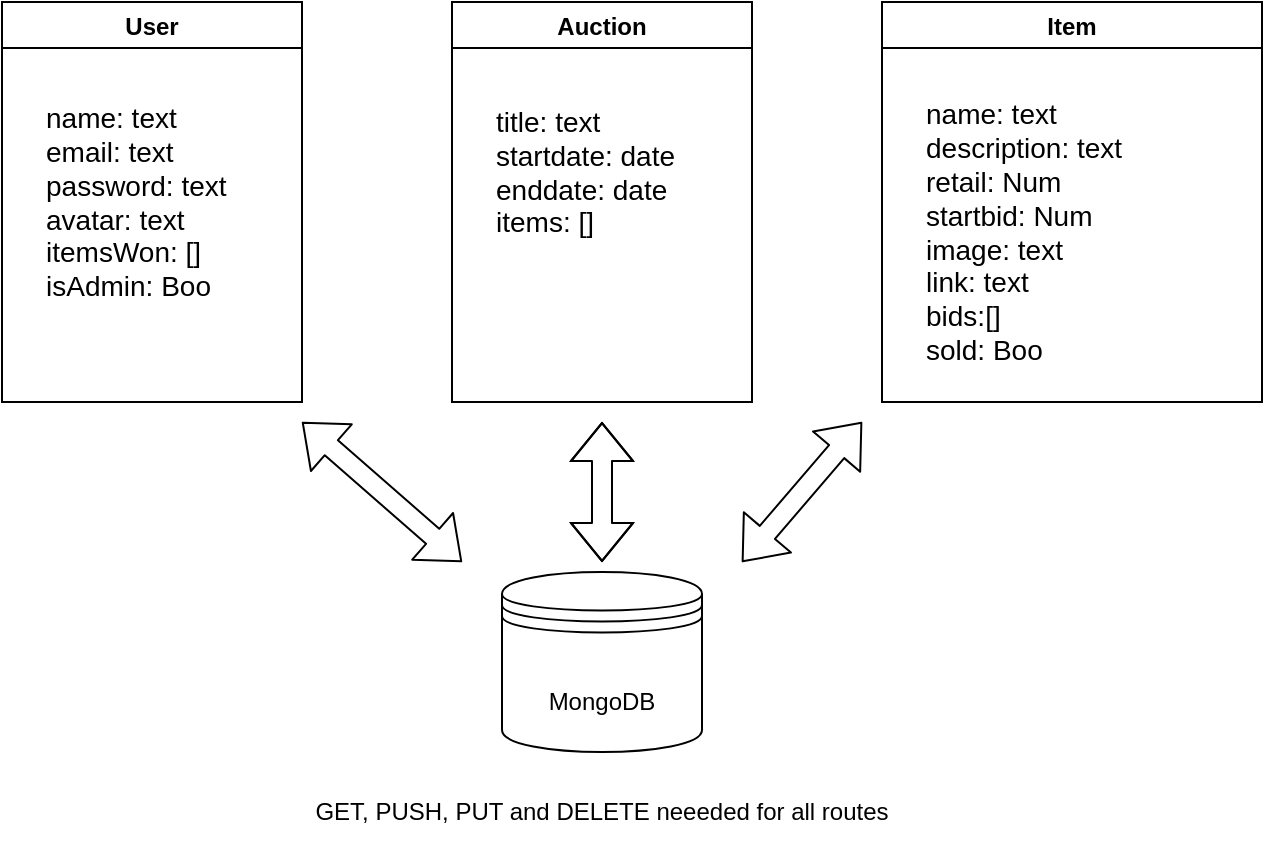 <mxfile>
    <diagram id="KEnFFrUWX94KzMU6nRt5" name="Page-1">
        <mxGraphModel dx="849" dy="496" grid="1" gridSize="10" guides="1" tooltips="1" connect="1" arrows="1" fold="1" page="1" pageScale="1" pageWidth="850" pageHeight="1100" math="0" shadow="0">
            <root>
                <mxCell id="0"/>
                <mxCell id="1" parent="0"/>
                <mxCell id="2" value="" style="shape=datastore;whiteSpace=wrap;html=1;" parent="1" vertex="1">
                    <mxGeometry x="270" y="295" width="100" height="90" as="geometry"/>
                </mxCell>
                <mxCell id="3" value="MongoDB" style="text;html=1;strokeColor=none;fillColor=none;align=center;verticalAlign=middle;whiteSpace=wrap;rounded=0;" parent="1" vertex="1">
                    <mxGeometry x="290" y="345" width="60" height="30" as="geometry"/>
                </mxCell>
                <mxCell id="14" value="" style="shape=flexArrow;endArrow=classic;startArrow=classic;html=1;" parent="1" edge="1">
                    <mxGeometry width="100" height="100" relative="1" as="geometry">
                        <mxPoint x="390" y="290" as="sourcePoint"/>
                        <mxPoint x="450" y="220" as="targetPoint"/>
                    </mxGeometry>
                </mxCell>
                <mxCell id="15" value="" style="shape=flexArrow;endArrow=classic;startArrow=classic;html=1;" parent="1" edge="1">
                    <mxGeometry width="100" height="100" relative="1" as="geometry">
                        <mxPoint x="320" y="290" as="sourcePoint"/>
                        <mxPoint x="320" y="220" as="targetPoint"/>
                        <Array as="points">
                            <mxPoint x="320" y="260"/>
                        </Array>
                    </mxGeometry>
                </mxCell>
                <mxCell id="16" value="" style="shape=flexArrow;endArrow=classic;startArrow=classic;html=1;" parent="1" edge="1">
                    <mxGeometry width="100" height="100" relative="1" as="geometry">
                        <mxPoint x="250" y="290" as="sourcePoint"/>
                        <mxPoint x="170" y="220" as="targetPoint"/>
                    </mxGeometry>
                </mxCell>
                <mxCell id="18" value="GET, PUSH, PUT and DELETE neeeded for all routes" style="text;html=1;strokeColor=none;fillColor=none;align=center;verticalAlign=middle;whiteSpace=wrap;rounded=0;" parent="1" vertex="1">
                    <mxGeometry x="100" y="400" width="440" height="30" as="geometry"/>
                </mxCell>
                <mxCell id="22" value="User" style="swimlane;" vertex="1" parent="1">
                    <mxGeometry x="20" y="10" width="150" height="200" as="geometry">
                        <mxRectangle x="20" y="10" width="60" height="23" as="alternateBounds"/>
                    </mxGeometry>
                </mxCell>
                <mxCell id="23" value="name: text&#10;&#9;email: text&#10;&#9;password: text&#10;&#9;avatar: text&#10;&#9;itemsWon: []&#10;&#9;isAdmin: Boo" style="text;html=1;strokeColor=none;fillColor=none;align=left;verticalAlign=middle;whiteSpace=wrap;rounded=0;fontSize=14;" vertex="1" parent="22">
                    <mxGeometry x="20" y="30" width="100" height="140" as="geometry"/>
                </mxCell>
                <mxCell id="25" value="Auction" style="swimlane;" vertex="1" parent="1">
                    <mxGeometry x="245" y="10" width="150" height="200" as="geometry"/>
                </mxCell>
                <mxCell id="26" value="title: text&#9;&#10;&#9;startdate: date&#10;&#9;enddate: date&#10;&#9;items: []" style="text;html=1;strokeColor=none;fillColor=none;align=left;verticalAlign=middle;whiteSpace=wrap;rounded=0;fontSize=14;" vertex="1" parent="25">
                    <mxGeometry x="20" y="40" width="120" height="90" as="geometry"/>
                </mxCell>
                <mxCell id="27" value="Item" style="swimlane;" vertex="1" parent="1">
                    <mxGeometry x="460" y="10" width="190" height="200" as="geometry"/>
                </mxCell>
                <mxCell id="28" value="name: text&#10;&#9;description: text&#10;&#9;retail: Num&#10;&#9;startbid: Num&#10;&#9;image: text&#10;&#9;link: text&#10;&#9;bids:[]&#10;&#9;sold: Boo" style="text;html=1;strokeColor=none;fillColor=none;align=left;verticalAlign=middle;whiteSpace=wrap;rounded=0;fontSize=14;" vertex="1" parent="27">
                    <mxGeometry x="20" y="40" width="120" height="150" as="geometry"/>
                </mxCell>
            </root>
        </mxGraphModel>
    </diagram>
</mxfile>
